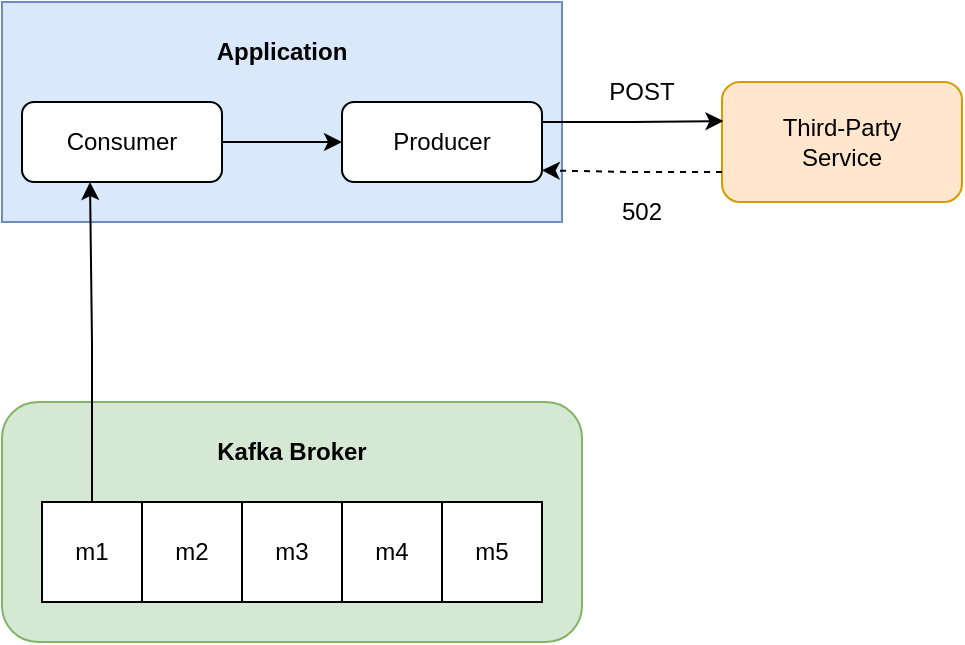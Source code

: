 <mxfile version="24.0.0" type="github">
  <diagram name="페이지-1" id="Xa38Sybxr32NkZHonVsy">
    <mxGraphModel dx="388" dy="739" grid="1" gridSize="10" guides="1" tooltips="1" connect="1" arrows="1" fold="1" page="1" pageScale="1" pageWidth="1169" pageHeight="827" math="0" shadow="0">
      <root>
        <mxCell id="0" />
        <mxCell id="1" parent="0" />
        <mxCell id="l_Q-7kojC4Jw_uF3nJY8-1" value="" style="rounded=0;whiteSpace=wrap;html=1;fillColor=#dae8fc;strokeColor=#6c8ebf;" vertex="1" parent="1">
          <mxGeometry x="80" y="120" width="280" height="110" as="geometry" />
        </mxCell>
        <mxCell id="l_Q-7kojC4Jw_uF3nJY8-15" style="edgeStyle=orthogonalEdgeStyle;rounded=0;orthogonalLoop=1;jettySize=auto;html=1;exitX=1;exitY=0.5;exitDx=0;exitDy=0;entryX=0;entryY=0.5;entryDx=0;entryDy=0;" edge="1" parent="1" source="l_Q-7kojC4Jw_uF3nJY8-2" target="l_Q-7kojC4Jw_uF3nJY8-3">
          <mxGeometry relative="1" as="geometry" />
        </mxCell>
        <mxCell id="l_Q-7kojC4Jw_uF3nJY8-2" value="Consumer" style="rounded=1;whiteSpace=wrap;html=1;" vertex="1" parent="1">
          <mxGeometry x="90" y="170" width="100" height="40" as="geometry" />
        </mxCell>
        <mxCell id="l_Q-7kojC4Jw_uF3nJY8-3" value="Producer" style="rounded=1;whiteSpace=wrap;html=1;" vertex="1" parent="1">
          <mxGeometry x="250" y="170" width="100" height="40" as="geometry" />
        </mxCell>
        <mxCell id="l_Q-7kojC4Jw_uF3nJY8-4" value="&lt;b&gt;Application&lt;/b&gt;" style="text;html=1;align=center;verticalAlign=middle;whiteSpace=wrap;rounded=0;" vertex="1" parent="1">
          <mxGeometry x="190" y="130" width="60" height="30" as="geometry" />
        </mxCell>
        <mxCell id="l_Q-7kojC4Jw_uF3nJY8-6" value="" style="rounded=1;whiteSpace=wrap;html=1;fillColor=#d5e8d4;strokeColor=#82b366;" vertex="1" parent="1">
          <mxGeometry x="80" y="320" width="290" height="120" as="geometry" />
        </mxCell>
        <mxCell id="l_Q-7kojC4Jw_uF3nJY8-7" value="m1" style="rounded=0;whiteSpace=wrap;html=1;" vertex="1" parent="1">
          <mxGeometry x="100" y="370" width="50" height="50" as="geometry" />
        </mxCell>
        <mxCell id="l_Q-7kojC4Jw_uF3nJY8-8" value="m2" style="rounded=0;whiteSpace=wrap;html=1;" vertex="1" parent="1">
          <mxGeometry x="150" y="370" width="50" height="50" as="geometry" />
        </mxCell>
        <mxCell id="l_Q-7kojC4Jw_uF3nJY8-9" value="m3" style="rounded=0;whiteSpace=wrap;html=1;" vertex="1" parent="1">
          <mxGeometry x="200" y="370" width="50" height="50" as="geometry" />
        </mxCell>
        <mxCell id="l_Q-7kojC4Jw_uF3nJY8-10" value="m4" style="rounded=0;whiteSpace=wrap;html=1;" vertex="1" parent="1">
          <mxGeometry x="250" y="370" width="50" height="50" as="geometry" />
        </mxCell>
        <mxCell id="l_Q-7kojC4Jw_uF3nJY8-11" value="m5" style="rounded=0;whiteSpace=wrap;html=1;" vertex="1" parent="1">
          <mxGeometry x="300" y="370" width="50" height="50" as="geometry" />
        </mxCell>
        <mxCell id="l_Q-7kojC4Jw_uF3nJY8-12" value="&lt;b&gt;Kafka Broker&lt;/b&gt;" style="text;html=1;align=center;verticalAlign=middle;whiteSpace=wrap;rounded=0;" vertex="1" parent="1">
          <mxGeometry x="175" y="330" width="100" height="30" as="geometry" />
        </mxCell>
        <mxCell id="l_Q-7kojC4Jw_uF3nJY8-13" value="Third-Party&lt;div&gt;Service&lt;/div&gt;" style="rounded=1;whiteSpace=wrap;html=1;fillColor=#ffe6cc;strokeColor=#d79b00;" vertex="1" parent="1">
          <mxGeometry x="440" y="160" width="120" height="60" as="geometry" />
        </mxCell>
        <mxCell id="l_Q-7kojC4Jw_uF3nJY8-14" style="edgeStyle=orthogonalEdgeStyle;rounded=0;orthogonalLoop=1;jettySize=auto;html=1;" edge="1" parent="1" source="l_Q-7kojC4Jw_uF3nJY8-7">
          <mxGeometry relative="1" as="geometry">
            <mxPoint x="124" y="210" as="targetPoint" />
          </mxGeometry>
        </mxCell>
        <mxCell id="l_Q-7kojC4Jw_uF3nJY8-18" style="edgeStyle=orthogonalEdgeStyle;rounded=0;orthogonalLoop=1;jettySize=auto;html=1;exitX=1;exitY=0.25;exitDx=0;exitDy=0;entryX=0.006;entryY=0.326;entryDx=0;entryDy=0;entryPerimeter=0;" edge="1" parent="1" source="l_Q-7kojC4Jw_uF3nJY8-3" target="l_Q-7kojC4Jw_uF3nJY8-13">
          <mxGeometry relative="1" as="geometry" />
        </mxCell>
        <mxCell id="l_Q-7kojC4Jw_uF3nJY8-19" style="edgeStyle=orthogonalEdgeStyle;rounded=0;orthogonalLoop=1;jettySize=auto;html=1;exitX=0;exitY=0.75;exitDx=0;exitDy=0;entryX=0.999;entryY=0.854;entryDx=0;entryDy=0;entryPerimeter=0;dashed=1;" edge="1" parent="1" source="l_Q-7kojC4Jw_uF3nJY8-13" target="l_Q-7kojC4Jw_uF3nJY8-3">
          <mxGeometry relative="1" as="geometry" />
        </mxCell>
        <mxCell id="l_Q-7kojC4Jw_uF3nJY8-20" value="POST" style="text;html=1;align=center;verticalAlign=middle;whiteSpace=wrap;rounded=0;" vertex="1" parent="1">
          <mxGeometry x="370" y="150" width="60" height="30" as="geometry" />
        </mxCell>
        <mxCell id="l_Q-7kojC4Jw_uF3nJY8-21" value="502" style="text;html=1;align=center;verticalAlign=middle;whiteSpace=wrap;rounded=0;" vertex="1" parent="1">
          <mxGeometry x="370" y="210" width="60" height="30" as="geometry" />
        </mxCell>
      </root>
    </mxGraphModel>
  </diagram>
</mxfile>
